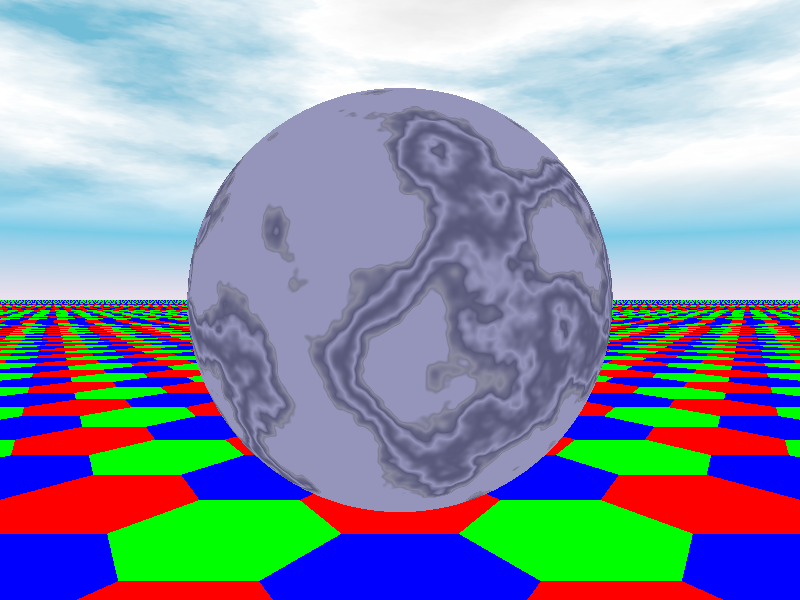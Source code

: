 // 5_pattern_hexagon.pov
#include "colors.inc"
#include "skies.inc"  
#include "textures.inc"  


sky_sphere {
  S_Cloud2
}          

camera{ 
  location <0.0, 0.0, -3.0> 
  look_at  <0.0, 0.0, 0.0>
} 

light_source { 
  <0.0,3.0,-3.0> 
  color rgb <1.0, 1.0, 1.0>
} 

plane {
  y, -1.0
  pigment {hexagon 
    color Red,
    color Green,
    color Blue, 
    scale 0.5}      
}

sphere {
  <0,0,0>, 1
  texture { Blue_Agate }
}  
